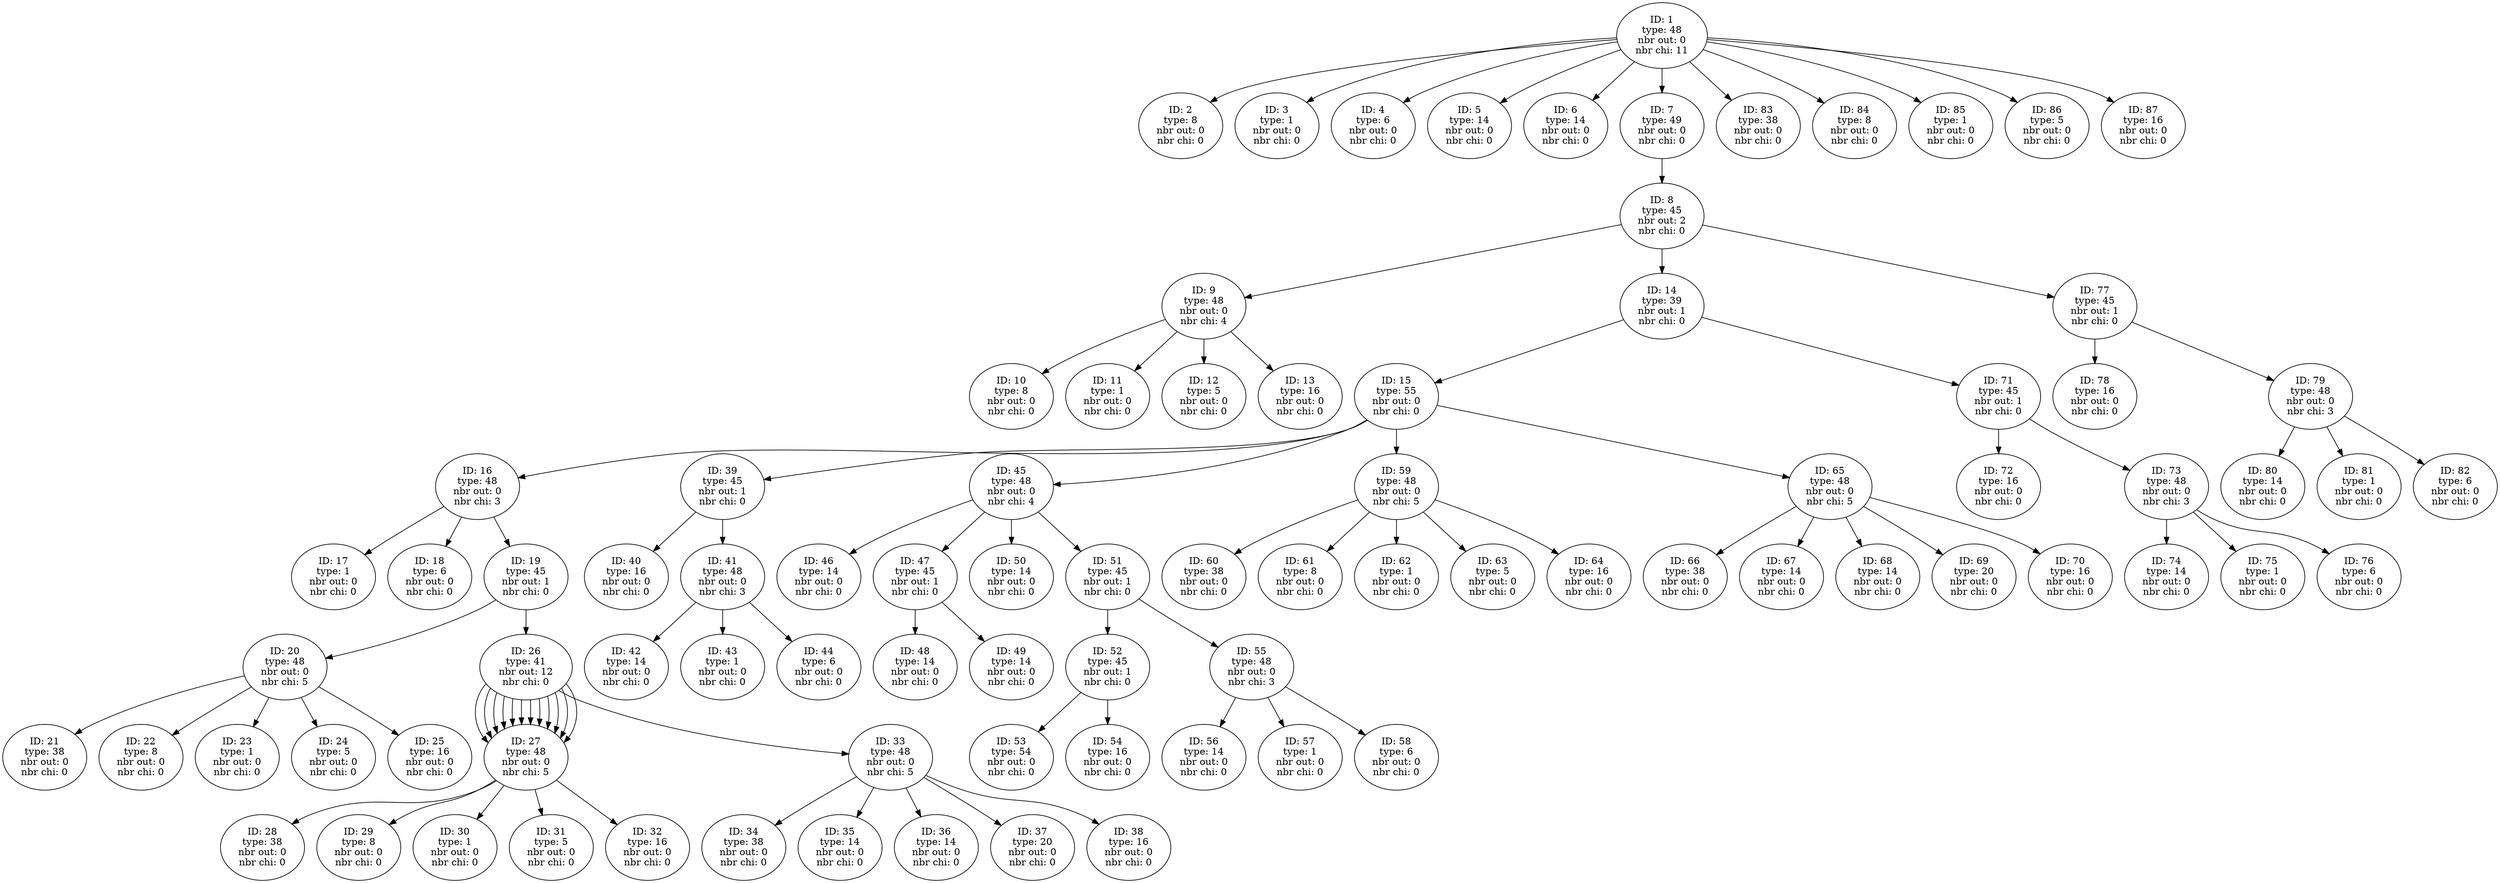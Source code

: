 # Generated Tor  2 Okt 2008 11:04:15 GMT by dot - Graphviz version 2.20.2 (Tue Jul  1 11:56:55 UTC 2008)
#
# 
# real	0m0.219s
# user	0m0.163s
# sys	0m0.039s

digraph pvn {
	graph [ordering=out];
	node [label="\N"];
	graph [bb="0,0,984,1016",
		_draw_="c 5 -white C 5 -white P 4 0 0 0 1016 984 1016 984 0 ",
		xdotversion="1.2"];
	node_1 [label="ID: 1\ntype: 48\nnbr out: 0\nnbr chi: 11", pos="607,365", width="1.19", height="1.10", _draw_="c 5 -black e 607 365 43 40 ", _ldraw_="F 14.000000 11 -Times-Roman c 5 -black T 607 375 0 22 5 -ID: 1 F 14.000000 11 -Times-Roman c 5 -black T 607 363 0 34 8 -type: 48\
 F 14.000000 11 -Times-Roman c 5 -black T 607 351 0 41 10 -nbr out: 0 F 14.000000 11 -Times-Roman c 5 -black T 607 339 0 45 11 -\
nbr chi: 11 "];
	node_2 [label="ID: 2\ntype: 8\nnbr out: 0\nnbr chi: 0", pos="626,282", width="1.11", height="1.10", _draw_="c 5 -black e 626 282 40 40 ", _ldraw_="F 14.000000 11 -Times-Roman c 5 -black T 626 292 0 22 5 -ID: 2 F 14.000000 11 -Times-Roman c 5 -black T 626 280 0 29 7 -type: 8 \
F 14.000000 11 -Times-Roman c 5 -black T 626 268 0 41 10 -nbr out: 0 F 14.000000 11 -Times-Roman c 5 -black T 626 256 0 40 10 -n\
br chi: 0 "];
	node_3 [label="ID: 3\ntype: 1\nnbr out: 0\nnbr chi: 0", pos="638,291", width="1.11", height="1.10", _draw_="c 5 -black e 638 291 40 40 ", _ldraw_="F 14.000000 11 -Times-Roman c 5 -black T 638 301 0 22 5 -ID: 3 F 14.000000 11 -Times-Roman c 5 -black T 638 289 0 29 7 -type: 1 \
F 14.000000 11 -Times-Roman c 5 -black T 638 277 0 41 10 -nbr out: 0 F 14.000000 11 -Times-Roman c 5 -black T 638 265 0 40 10 -n\
br chi: 0 "];
	node_4 [label="ID: 4\ntype: 6\nnbr out: 0\nnbr chi: 0", pos="648,301", width="1.11", height="1.10", _draw_="c 5 -black e 648 301 40 40 ", _ldraw_="F 14.000000 11 -Times-Roman c 5 -black T 648 311 0 22 5 -ID: 4 F 14.000000 11 -Times-Roman c 5 -black T 648 299 0 29 7 -type: 6 \
F 14.000000 11 -Times-Roman c 5 -black T 648 287 0 41 10 -nbr out: 0 F 14.000000 11 -Times-Roman c 5 -black T 648 275 0 40 10 -n\
br chi: 0 "];
	node_5 [label="ID: 5\ntype: 14\nnbr out: 0\nnbr chi: 0", pos="658,312", width="1.11", height="1.10", _draw_="c 5 -black e 658 312 40 40 ", _ldraw_="F 14.000000 11 -Times-Roman c 5 -black T 658 322 0 22 5 -ID: 5 F 14.000000 11 -Times-Roman c 5 -black T 658 310 0 34 8 -type: 14\
 F 14.000000 11 -Times-Roman c 5 -black T 658 298 0 41 10 -nbr out: 0 F 14.000000 11 -Times-Roman c 5 -black T 658 286 0 40 10 -\
nbr chi: 0 "];
	node_6 [label="ID: 6\ntype: 14\nnbr out: 0\nnbr chi: 0", pos="666,324", width="1.11", height="1.10", _draw_="c 5 -black e 666 324 40 40 ", _ldraw_="F 14.000000 11 -Times-Roman c 5 -black T 666 334 0 22 5 -ID: 6 F 14.000000 11 -Times-Roman c 5 -black T 666 322 0 34 8 -type: 14\
 F 14.000000 11 -Times-Roman c 5 -black T 666 310 0 41 10 -nbr out: 0 F 14.000000 11 -Times-Roman c 5 -black T 666 298 0 40 10 -\
nbr chi: 0 "];
	node_7 [label="ID: 7\ntype: 49\nnbr out: 0\nnbr chi: 0", pos="544,400", width="1.11", height="1.10", _draw_="c 5 -black e 544 400 40 40 ", _ldraw_="F 14.000000 11 -Times-Roman c 5 -black T 544 410 0 22 5 -ID: 7 F 14.000000 11 -Times-Roman c 5 -black T 544 398 0 34 8 -type: 49\
 F 14.000000 11 -Times-Roman c 5 -black T 544 386 0 41 10 -nbr out: 0 F 14.000000 11 -Times-Roman c 5 -black T 544 374 0 40 10 -\
nbr chi: 0 "];
	node_8 [label="ID: 8\ntype: 45\nnbr out: 2\nnbr chi: 0", pos="481,435", width="1.11", height="1.10", _draw_="c 5 -black e 481 435 40 40 ", _ldraw_="F 14.000000 11 -Times-Roman c 5 -black T 481 445 0 22 5 -ID: 8 F 14.000000 11 -Times-Roman c 5 -black T 481 433 0 34 8 -type: 45\
 F 14.000000 11 -Times-Roman c 5 -black T 481 421 0 41 10 -nbr out: 2 F 14.000000 11 -Times-Roman c 5 -black T 481 409 0 40 10 -\
nbr chi: 0 "];
	node_9 [label="ID: 9\ntype: 48\nnbr out: 0\nnbr chi: 4", pos="685,429", width="1.11", height="1.10", _draw_="c 5 -black e 685 429 40 40 ", _ldraw_="F 14.000000 11 -Times-Roman c 5 -black T 685 439 0 22 5 -ID: 9 F 14.000000 11 -Times-Roman c 5 -black T 685 427 0 34 8 -type: 48\
 F 14.000000 11 -Times-Roman c 5 -black T 685 415 0 41 10 -nbr out: 0 F 14.000000 11 -Times-Roman c 5 -black T 685 403 0 40 10 -\
nbr chi: 4 "];
	node_10 [label="ID: 10\ntype: 8\nnbr out: 0\nnbr chi: 0", pos="760,411", width="1.11", height="1.10", _draw_="c 5 -black e 760 411 40 40 ", _ldraw_="F 14.000000 11 -Times-Roman c 5 -black T 760 421 0 27 6 -ID: 10 F 14.000000 11 -Times-Roman c 5 -black T 760 409 0 29 7 -type: 8\
 F 14.000000 11 -Times-Roman c 5 -black T 760 397 0 41 10 -nbr out: 0 F 14.000000 11 -Times-Roman c 5 -black T 760 385 0 40 10 -\
nbr chi: 0 "];
	node_11 [label="ID: 11\ntype: 1\nnbr out: 0\nnbr chi: 0", pos="758,433", width="1.11", height="1.10", _draw_="c 5 -black e 758 433 40 40 ", _ldraw_="F 14.000000 11 -Times-Roman c 5 -black T 758 443 0 27 6 -ID: 11 F 14.000000 11 -Times-Roman c 5 -black T 758 431 0 29 7 -type: 1\
 F 14.000000 11 -Times-Roman c 5 -black T 758 419 0 41 10 -nbr out: 0 F 14.000000 11 -Times-Roman c 5 -black T 758 407 0 40 10 -\
nbr chi: 0 "];
	node_12 [label="ID: 12\ntype: 5\nnbr out: 0\nnbr chi: 0", pos="753,454", width="1.11", height="1.10", _draw_="c 5 -black e 753 454 40 40 ", _ldraw_="F 14.000000 11 -Times-Roman c 5 -black T 753 464 0 27 6 -ID: 12 F 14.000000 11 -Times-Roman c 5 -black T 753 452 0 29 7 -type: 5\
 F 14.000000 11 -Times-Roman c 5 -black T 753 440 0 41 10 -nbr out: 0 F 14.000000 11 -Times-Roman c 5 -black T 753 428 0 40 10 -\
nbr chi: 0 "];
	node_13 [label="ID: 13\ntype: 16\nnbr out: 0\nnbr chi: 0", pos="747,475", width="1.11", height="1.10", _draw_="c 5 -black e 747 475 40 40 ", _ldraw_="F 14.000000 11 -Times-Roman c 5 -black T 747 485 0 27 6 -ID: 13 F 14.000000 11 -Times-Roman c 5 -black T 747 473 0 34 8 -type: 1\
6 F 14.000000 11 -Times-Roman c 5 -black T 747 461 0 41 10 -nbr out: 0 F 14.000000 11 -Times-Roman c 5 -black T 747 449 0 40 10 \
-nbr chi: 0 "];
	node_14 [label="ID: 14\ntype: 39\nnbr out: 1\nnbr chi: 0", pos="418,470", width="1.11", height="1.10", _draw_="c 5 -black e 418 470 40 40 ", _ldraw_="F 14.000000 11 -Times-Roman c 5 -black T 418 480 0 27 6 -ID: 14 F 14.000000 11 -Times-Roman c 5 -black T 418 468 0 34 8 -type: 3\
9 F 14.000000 11 -Times-Roman c 5 -black T 418 456 0 41 10 -nbr out: 1 F 14.000000 11 -Times-Roman c 5 -black T 418 444 0 40 10 \
-nbr chi: 0 "];
	node_15 [label="ID: 15\ntype: 55\nnbr out: 0\nnbr chi: 0", pos="380,541", width="1.11", height="1.10", _draw_="c 5 -black e 380 541 40 40 ", _ldraw_="F 14.000000 11 -Times-Roman c 5 -black T 380 551 0 27 6 -ID: 15 F 14.000000 11 -Times-Roman c 5 -black T 380 539 0 34 8 -type: 5\
5 F 14.000000 11 -Times-Roman c 5 -black T 380 527 0 41 10 -nbr out: 0 F 14.000000 11 -Times-Roman c 5 -black T 380 515 0 40 10 \
-nbr chi: 0 "];
	node_16 [label="ID: 16\ntype: 48\nnbr out: 0\nnbr chi: 3", pos="630,675", width="1.11", height="1.10", _draw_="c 5 -black e 630 675 40 40 ", _ldraw_="F 14.000000 11 -Times-Roman c 5 -black T 630 685 0 27 6 -ID: 16 F 14.000000 11 -Times-Roman c 5 -black T 630 673 0 34 8 -type: 4\
8 F 14.000000 11 -Times-Roman c 5 -black T 630 661 0 41 10 -nbr out: 0 F 14.000000 11 -Times-Roman c 5 -black T 630 649 0 40 10 \
-nbr chi: 3 "];
	node_17 [label="ID: 17\ntype: 1\nnbr out: 0\nnbr chi: 0", pos="867,559", width="1.11", height="1.10", _draw_="c 5 -black e 867 559 40 40 ", _ldraw_="F 14.000000 11 -Times-Roman c 5 -black T 867 569 0 27 6 -ID: 17 F 14.000000 11 -Times-Roman c 5 -black T 867 557 0 29 7 -type: 1\
 F 14.000000 11 -Times-Roman c 5 -black T 867 545 0 41 10 -nbr out: 0 F 14.000000 11 -Times-Roman c 5 -black T 867 533 0 40 10 -\
nbr chi: 0 "];
	node_18 [label="ID: 18\ntype: 6\nnbr out: 0\nnbr chi: 0", pos="850,590", width="1.11", height="1.10", _draw_="c 5 -black e 850 590 40 40 ", _ldraw_="F 14.000000 11 -Times-Roman c 5 -black T 850 600 0 27 6 -ID: 18 F 14.000000 11 -Times-Roman c 5 -black T 850 588 0 29 7 -type: 6\
 F 14.000000 11 -Times-Roman c 5 -black T 850 576 0 41 10 -nbr out: 0 F 14.000000 11 -Times-Roman c 5 -black T 850 564 0 40 10 -\
nbr chi: 0 "];
	node_19 [label="ID: 19\ntype: 45\nnbr out: 1\nnbr chi: 0", pos="616,753", width="1.11", height="1.10", _draw_="c 5 -black e 616 753 40 40 ", _ldraw_="F 14.000000 11 -Times-Roman c 5 -black T 616 763 0 27 6 -ID: 19 F 14.000000 11 -Times-Roman c 5 -black T 616 751 0 34 8 -type: 4\
5 F 14.000000 11 -Times-Roman c 5 -black T 616 739 0 41 10 -nbr out: 1 F 14.000000 11 -Times-Roman c 5 -black T 616 727 0 40 10 \
-nbr chi: 0 "];
	node_20 [label="ID: 20\ntype: 48\nnbr out: 0\nnbr chi: 5", pos="825,728", width="1.11", height="1.10", _draw_="c 5 -black e 825 728 40 40 ", _ldraw_="F 14.000000 11 -Times-Roman c 5 -black T 825 738 0 27 6 -ID: 20 F 14.000000 11 -Times-Roman c 5 -black T 825 726 0 34 8 -type: 4\
8 F 14.000000 11 -Times-Roman c 5 -black T 825 714 0 41 10 -nbr out: 0 F 14.000000 11 -Times-Roman c 5 -black T 825 702 0 40 10 \
-nbr chi: 5 "];
	node_21 [label="ID: 21\ntype: 38\nnbr out: 0\nnbr chi: 0", pos="943,709", width="1.11", height="1.10", _draw_="c 5 -black e 943 709 40 40 ", _ldraw_="F 14.000000 11 -Times-Roman c 5 -black T 943 719 0 27 6 -ID: 21 F 14.000000 11 -Times-Roman c 5 -black T 943 707 0 34 8 -type: 3\
8 F 14.000000 11 -Times-Roman c 5 -black T 943 695 0 41 10 -nbr out: 0 F 14.000000 11 -Times-Roman c 5 -black T 943 683 0 40 10 \
-nbr chi: 0 "];
	node_22 [label="ID: 22\ntype: 8\nnbr out: 0\nnbr chi: 0", pos="909,747", width="1.11", height="1.10", _draw_="c 5 -black e 909 747 40 40 ", _ldraw_="F 14.000000 11 -Times-Roman c 5 -black T 909 757 0 27 6 -ID: 22 F 14.000000 11 -Times-Roman c 5 -black T 909 745 0 29 7 -type: 8\
 F 14.000000 11 -Times-Roman c 5 -black T 909 733 0 41 10 -nbr out: 0 F 14.000000 11 -Times-Roman c 5 -black T 909 721 0 40 10 -\
nbr chi: 0 "];
	node_23 [label="ID: 23\ntype: 1\nnbr out: 0\nnbr chi: 0", pos="872,782", width="1.11", height="1.10", _draw_="c 5 -black e 872 782 40 40 ", _ldraw_="F 14.000000 11 -Times-Roman c 5 -black T 872 792 0 27 6 -ID: 23 F 14.000000 11 -Times-Roman c 5 -black T 872 780 0 29 7 -type: 1\
 F 14.000000 11 -Times-Roman c 5 -black T 872 768 0 41 10 -nbr out: 0 F 14.000000 11 -Times-Roman c 5 -black T 872 756 0 40 10 -\
nbr chi: 0 "];
	node_24 [label="ID: 24\ntype: 5\nnbr out: 0\nnbr chi: 0", pos="832,814", width="1.11", height="1.10", _draw_="c 5 -black e 832 814 40 40 ", _ldraw_="F 14.000000 11 -Times-Roman c 5 -black T 832 824 0 27 6 -ID: 24 F 14.000000 11 -Times-Roman c 5 -black T 832 812 0 29 7 -type: 5\
 F 14.000000 11 -Times-Roman c 5 -black T 832 800 0 41 10 -nbr out: 0 F 14.000000 11 -Times-Roman c 5 -black T 832 788 0 40 10 -\
nbr chi: 0 "];
	node_25 [label="ID: 25\ntype: 16\nnbr out: 0\nnbr chi: 0", pos="789,841", width="1.11", height="1.10", _draw_="c 5 -black e 789 841 40 40 ", _ldraw_="F 14.000000 11 -Times-Roman c 5 -black T 789 851 0 27 6 -ID: 25 F 14.000000 11 -Times-Roman c 5 -black T 789 839 0 34 8 -type: 1\
6 F 14.000000 11 -Times-Roman c 5 -black T 789 827 0 41 10 -nbr out: 0 F 14.000000 11 -Times-Roman c 5 -black T 789 815 0 40 10 \
-nbr chi: 0 "];
	node_26 [label="ID: 26\ntype: 41\nnbr out: 12\nnbr chi: 0", pos="522,831", width="1.22", height="1.10", _draw_="c 5 -black e 522 831 44 40 ", _ldraw_="F 14.000000 11 -Times-Roman c 5 -black T 522 841 0 27 6 -ID: 26 F 14.000000 11 -Times-Roman c 5 -black T 522 829 0 34 8 -type: 4\
1 F 14.000000 11 -Times-Roman c 5 -black T 522 817 0 46 11 -nbr out: 12 F 14.000000 11 -Times-Roman c 5 -black T 522 805 0 40 10\
 -nbr chi: 0 "];
	node_27 [label="ID: 27\ntype: 48\nnbr out: 0\nnbr chi: 5", pos="645,894", width="1.11", height="1.10", _draw_="c 5 -black e 645 894 40 40 ", _ldraw_="F 14.000000 11 -Times-Roman c 5 -black T 645 904 0 27 6 -ID: 27 F 14.000000 11 -Times-Roman c 5 -black T 645 892 0 34 8 -type: 4\
8 F 14.000000 11 -Times-Roman c 5 -black T 645 880 0 41 10 -nbr out: 0 F 14.000000 11 -Times-Roman c 5 -black T 645 868 0 40 10 \
-nbr chi: 5 "];
	node_28 [label="ID: 28\ntype: 38\nnbr out: 0\nnbr chi: 0", pos="771,929", width="1.11", height="1.10", _draw_="c 5 -black e 771 929 40 40 ", _ldraw_="F 14.000000 11 -Times-Roman c 5 -black T 771 939 0 27 6 -ID: 28 F 14.000000 11 -Times-Roman c 5 -black T 771 927 0 34 8 -type: 3\
8 F 14.000000 11 -Times-Roman c 5 -black T 771 915 0 41 10 -nbr out: 0 F 14.000000 11 -Times-Roman c 5 -black T 771 903 0 40 10 \
-nbr chi: 0 "];
	node_29 [label="ID: 29\ntype: 8\nnbr out: 0\nnbr chi: 0", pos="716,950", width="1.11", height="1.10", _draw_="c 5 -black e 716 950 40 40 ", _ldraw_="F 14.000000 11 -Times-Roman c 5 -black T 716 960 0 27 6 -ID: 29 F 14.000000 11 -Times-Roman c 5 -black T 716 948 0 29 7 -type: 8\
 F 14.000000 11 -Times-Roman c 5 -black T 716 936 0 41 10 -nbr out: 0 F 14.000000 11 -Times-Roman c 5 -black T 716 924 0 40 10 -\
nbr chi: 0 "];
	node_30 [label="ID: 30\ntype: 1\nnbr out: 0\nnbr chi: 0", pos="660,964", width="1.11", height="1.10", _draw_="c 5 -black e 660 964 40 40 ", _ldraw_="F 14.000000 11 -Times-Roman c 5 -black T 660 974 0 27 6 -ID: 30 F 14.000000 11 -Times-Roman c 5 -black T 660 962 0 29 7 -type: 1\
 F 14.000000 11 -Times-Roman c 5 -black T 660 950 0 41 10 -nbr out: 0 F 14.000000 11 -Times-Roman c 5 -black T 660 938 0 40 10 -\
nbr chi: 0 "];
	node_31 [label="ID: 31\ntype: 5\nnbr out: 0\nnbr chi: 0", pos="602,973", width="1.11", height="1.10", _draw_="c 5 -black e 602 973 40 40 ", _ldraw_="F 14.000000 11 -Times-Roman c 5 -black T 602 983 0 27 6 -ID: 31 F 14.000000 11 -Times-Roman c 5 -black T 602 971 0 29 7 -type: 5\
 F 14.000000 11 -Times-Roman c 5 -black T 602 959 0 41 10 -nbr out: 0 F 14.000000 11 -Times-Roman c 5 -black T 602 947 0 40 10 -\
nbr chi: 0 "];
	node_32 [label="ID: 32\ntype: 16\nnbr out: 0\nnbr chi: 0", pos="544,976", width="1.11", height="1.10", _draw_="c 5 -black e 544 976 40 40 ", _ldraw_="F 14.000000 11 -Times-Roman c 5 -black T 544 986 0 27 6 -ID: 32 F 14.000000 11 -Times-Roman c 5 -black T 544 974 0 34 8 -type: 1\
6 F 14.000000 11 -Times-Roman c 5 -black T 544 962 0 41 10 -nbr out: 0 F 14.000000 11 -Times-Roman c 5 -black T 544 950 0 40 10 \
-nbr chi: 0 "];
	node_33 [label="ID: 33\ntype: 48\nnbr out: 0\nnbr chi: 5", pos="393,881", width="1.11", height="1.10", _draw_="c 5 -black e 393 881 40 40 ", _ldraw_="F 14.000000 11 -Times-Roman c 5 -black T 393 891 0 27 6 -ID: 33 F 14.000000 11 -Times-Roman c 5 -black T 393 879 0 34 8 -type: 4\
8 F 14.000000 11 -Times-Roman c 5 -black T 393 867 0 41 10 -nbr out: 0 F 14.000000 11 -Times-Roman c 5 -black T 393 855 0 40 10 \
-nbr chi: 5 "];
	node_34 [label="ID: 34\ntype: 38\nnbr out: 0\nnbr chi: 0", pos="486,973", width="1.11", height="1.10", _draw_="c 5 -black e 486 973 40 40 ", _ldraw_="F 14.000000 11 -Times-Roman c 5 -black T 486 983 0 27 6 -ID: 34 F 14.000000 11 -Times-Roman c 5 -black T 486 971 0 34 8 -type: 3\
8 F 14.000000 11 -Times-Roman c 5 -black T 486 959 0 41 10 -nbr out: 0 F 14.000000 11 -Times-Roman c 5 -black T 486 947 0 40 10 \
-nbr chi: 0 "];
	node_35 [label="ID: 35\ntype: 14\nnbr out: 0\nnbr chi: 0", pos="428,964", width="1.11", height="1.10", _draw_="c 5 -black e 428 964 40 40 ", _ldraw_="F 14.000000 11 -Times-Roman c 5 -black T 428 974 0 27 6 -ID: 35 F 14.000000 11 -Times-Roman c 5 -black T 428 962 0 34 8 -type: 1\
4 F 14.000000 11 -Times-Roman c 5 -black T 428 950 0 41 10 -nbr out: 0 F 14.000000 11 -Times-Roman c 5 -black T 428 938 0 40 10 \
-nbr chi: 0 "];
	node_36 [label="ID: 36\ntype: 14\nnbr out: 0\nnbr chi: 0", pos="372,950", width="1.11", height="1.10", _draw_="c 5 -black e 372 950 40 40 ", _ldraw_="F 14.000000 11 -Times-Roman c 5 -black T 372 960 0 27 6 -ID: 36 F 14.000000 11 -Times-Roman c 5 -black T 372 948 0 34 8 -type: 1\
4 F 14.000000 11 -Times-Roman c 5 -black T 372 936 0 41 10 -nbr out: 0 F 14.000000 11 -Times-Roman c 5 -black T 372 924 0 40 10 \
-nbr chi: 0 "];
	node_37 [label="ID: 37\ntype: 20\nnbr out: 0\nnbr chi: 0", pos="317,929", width="1.11", height="1.10", _draw_="c 5 -black e 317 929 40 40 ", _ldraw_="F 14.000000 11 -Times-Roman c 5 -black T 317 939 0 27 6 -ID: 37 F 14.000000 11 -Times-Roman c 5 -black T 317 927 0 34 8 -type: 2\
0 F 14.000000 11 -Times-Roman c 5 -black T 317 915 0 41 10 -nbr out: 0 F 14.000000 11 -Times-Roman c 5 -black T 317 903 0 40 10 \
-nbr chi: 0 "];
	node_38 [label="ID: 38\ntype: 16\nnbr out: 0\nnbr chi: 0", pos="264,904", width="1.11", height="1.10", _draw_="c 5 -black e 264 904 40 40 ", _ldraw_="F 14.000000 11 -Times-Roman c 5 -black T 264 914 0 27 6 -ID: 38 F 14.000000 11 -Times-Roman c 5 -black T 264 902 0 34 8 -type: 1\
6 F 14.000000 11 -Times-Roman c 5 -black T 264 890 0 41 10 -nbr out: 0 F 14.000000 11 -Times-Roman c 5 -black T 264 878 0 40 10 \
-nbr chi: 0 "];
	node_39 [label="ID: 39\ntype: 45\nnbr out: 1\nnbr chi: 0", pos="346,609", width="1.11", height="1.10", _draw_="c 5 -black e 346 609 40 40 ", _ldraw_="F 14.000000 11 -Times-Roman c 5 -black T 346 619 0 27 6 -ID: 39 F 14.000000 11 -Times-Roman c 5 -black T 346 607 0 34 8 -type: 4\
5 F 14.000000 11 -Times-Roman c 5 -black T 346 595 0 41 10 -nbr out: 1 F 14.000000 11 -Times-Roman c 5 -black T 346 583 0 40 10 \
-nbr chi: 0 "];
	node_40 [label="ID: 40\ntype: 16\nnbr out: 0\nnbr chi: 0", pos="338,695", width="1.11", height="1.10", _draw_="c 5 -black e 338 695 40 40 ", _ldraw_="F 14.000000 11 -Times-Roman c 5 -black T 338 705 0 27 6 -ID: 40 F 14.000000 11 -Times-Roman c 5 -black T 338 693 0 34 8 -type: 1\
6 F 14.000000 11 -Times-Roman c 5 -black T 338 681 0 41 10 -nbr out: 0 F 14.000000 11 -Times-Roman c 5 -black T 338 669 0 40 10 \
-nbr chi: 0 "];
	node_41 [label="ID: 41\ntype: 48\nnbr out: 0\nnbr chi: 3", pos="283,648", width="1.11", height="1.10", _draw_="c 5 -black e 283 648 40 40 ", _ldraw_="F 14.000000 11 -Times-Roman c 5 -black T 283 658 0 27 6 -ID: 41 F 14.000000 11 -Times-Roman c 5 -black T 283 646 0 34 8 -type: 4\
8 F 14.000000 11 -Times-Roman c 5 -black T 283 634 0 41 10 -nbr out: 0 F 14.000000 11 -Times-Roman c 5 -black T 283 622 0 40 10 \
-nbr chi: 3 "];
	node_42 [label="ID: 42\ntype: 14\nnbr out: 0\nnbr chi: 0", pos="263,728", width="1.11", height="1.10", _draw_="c 5 -black e 263 728 40 40 ", _ldraw_="F 14.000000 11 -Times-Roman c 5 -black T 263 738 0 27 6 -ID: 42 F 14.000000 11 -Times-Roman c 5 -black T 263 726 0 34 8 -type: 1\
4 F 14.000000 11 -Times-Roman c 5 -black T 263 714 0 41 10 -nbr out: 0 F 14.000000 11 -Times-Roman c 5 -black T 263 702 0 40 10 \
-nbr chi: 0 "];
	node_43 [label="ID: 43\ntype: 1\nnbr out: 0\nnbr chi: 0", pos="231,698", width="1.11", height="1.10", _draw_="c 5 -black e 231 698 40 40 ", _ldraw_="F 14.000000 11 -Times-Roman c 5 -black T 231 708 0 27 6 -ID: 43 F 14.000000 11 -Times-Roman c 5 -black T 231 696 0 29 7 -type: 1\
 F 14.000000 11 -Times-Roman c 5 -black T 231 684 0 41 10 -nbr out: 0 F 14.000000 11 -Times-Roman c 5 -black T 231 672 0 40 10 -\
nbr chi: 0 "];
	node_44 [label="ID: 44\ntype: 6\nnbr out: 0\nnbr chi: 0", pos="202,664", width="1.11", height="1.10", _draw_="c 5 -black e 202 664 40 40 ", _ldraw_="F 14.000000 11 -Times-Roman c 5 -black T 202 674 0 27 6 -ID: 44 F 14.000000 11 -Times-Roman c 5 -black T 202 662 0 29 7 -type: 6\
 F 14.000000 11 -Times-Roman c 5 -black T 202 650 0 41 10 -nbr out: 0 F 14.000000 11 -Times-Roman c 5 -black T 202 638 0 40 10 -\
nbr chi: 0 "];
	node_45 [label="ID: 45\ntype: 48\nnbr out: 0\nnbr chi: 4", pos="259,444", width="1.11", height="1.10", _draw_="c 5 -black e 259 444 40 40 ", _ldraw_="F 14.000000 11 -Times-Roman c 5 -black T 259 454 0 27 6 -ID: 45 F 14.000000 11 -Times-Roman c 5 -black T 259 442 0 34 8 -type: 4\
8 F 14.000000 11 -Times-Roman c 5 -black T 259 430 0 41 10 -nbr out: 0 F 14.000000 11 -Times-Roman c 5 -black T 259 418 0 40 10 \
-nbr chi: 4 "];
	node_46 [label="ID: 46\ntype: 14\nnbr out: 0\nnbr chi: 0", pos="238,590", width="1.11", height="1.10", _draw_="c 5 -black e 238 590 40 40 ", _ldraw_="F 14.000000 11 -Times-Roman c 5 -black T 238 600 0 27 6 -ID: 46 F 14.000000 11 -Times-Roman c 5 -black T 238 588 0 34 8 -type: 1\
4 F 14.000000 11 -Times-Roman c 5 -black T 238 576 0 41 10 -nbr out: 0 F 14.000000 11 -Times-Roman c 5 -black T 238 564 0 40 10 \
-nbr chi: 0 "];
	node_47 [label="ID: 47\ntype: 45\nnbr out: 1\nnbr chi: 0", pos="213,542", width="1.11", height="1.10", _draw_="c 5 -black e 213 542 40 40 ", _ldraw_="F 14.000000 11 -Times-Roman c 5 -black T 213 552 0 27 6 -ID: 47 F 14.000000 11 -Times-Roman c 5 -black T 213 540 0 34 8 -type: 4\
5 F 14.000000 11 -Times-Roman c 5 -black T 213 528 0 41 10 -nbr out: 1 F 14.000000 11 -Times-Roman c 5 -black T 213 516 0 40 10 \
-nbr chi: 0 "];
	node_48 [label="ID: 48\ntype: 14\nnbr out: 0\nnbr chi: 0", pos="156,590", width="1.11", height="1.10", _draw_="c 5 -black e 156 590 40 40 ", _ldraw_="F 14.000000 11 -Times-Roman c 5 -black T 156 600 0 27 6 -ID: 48 F 14.000000 11 -Times-Roman c 5 -black T 156 588 0 34 8 -type: 1\
4 F 14.000000 11 -Times-Roman c 5 -black T 156 576 0 41 10 -nbr out: 0 F 14.000000 11 -Times-Roman c 5 -black T 156 564 0 40 10 \
-nbr chi: 0 "];
	node_49 [label="ID: 49\ntype: 14\nnbr out: 0\nnbr chi: 0", pos="139,550", width="1.11", height="1.10", _draw_="c 5 -black e 139 550 40 40 ", _ldraw_="F 14.000000 11 -Times-Roman c 5 -black T 139 560 0 27 6 -ID: 49 F 14.000000 11 -Times-Roman c 5 -black T 139 548 0 34 8 -type: 1\
4 F 14.000000 11 -Times-Roman c 5 -black T 139 536 0 41 10 -nbr out: 0 F 14.000000 11 -Times-Roman c 5 -black T 139 524 0 40 10 \
-nbr chi: 0 "];
	node_50 [label="ID: 50\ntype: 14\nnbr out: 0\nnbr chi: 0", pos="195,490", width="1.11", height="1.10", _draw_="c 5 -black e 195 490 40 40 ", _ldraw_="F 14.000000 11 -Times-Roman c 5 -black T 195 500 0 27 6 -ID: 50 F 14.000000 11 -Times-Roman c 5 -black T 195 488 0 34 8 -type: 1\
4 F 14.000000 11 -Times-Roman c 5 -black T 195 476 0 41 10 -nbr out: 0 F 14.000000 11 -Times-Roman c 5 -black T 195 464 0 40 10 \
-nbr chi: 0 "];
	node_51 [label="ID: 51\ntype: 45\nnbr out: 1\nnbr chi: 0", pos="184,382", width="1.11", height="1.10", _draw_="c 5 -black e 184 382 40 40 ", _ldraw_="F 14.000000 11 -Times-Roman c 5 -black T 184 392 0 27 6 -ID: 51 F 14.000000 11 -Times-Roman c 5 -black T 184 380 0 34 8 -type: 4\
5 F 14.000000 11 -Times-Roman c 5 -black T 184 368 0 41 10 -nbr out: 1 F 14.000000 11 -Times-Roman c 5 -black T 184 356 0 40 10 \
-nbr chi: 0 "];
	node_52 [label="ID: 52\ntype: 45\nnbr out: 1\nnbr chi: 0", pos="114,444", width="1.11", height="1.10", _draw_="c 5 -black e 114 444 40 40 ", _ldraw_="F 14.000000 11 -Times-Roman c 5 -black T 114 454 0 27 6 -ID: 52 F 14.000000 11 -Times-Roman c 5 -black T 114 442 0 34 8 -type: 4\
5 F 14.000000 11 -Times-Roman c 5 -black T 114 430 0 41 10 -nbr out: 1 F 14.000000 11 -Times-Roman c 5 -black T 114 418 0 40 10 \
-nbr chi: 0 "];
	node_53 [label="ID: 53\ntype: 54\nnbr out: 0\nnbr chi: 0", pos="46,476", width="1.11", height="1.10", _draw_="c 5 -black e 46 476 40 40 ", _ldraw_="F 14.000000 11 -Times-Roman c 5 -black T 46 486 0 27 6 -ID: 53 F 14.000000 11 -Times-Roman c 5 -black T 46 474 0 34 8 -type: 54 \
F 14.000000 11 -Times-Roman c 5 -black T 46 462 0 41 10 -nbr out: 0 F 14.000000 11 -Times-Roman c 5 -black T 46 450 0 40 10 -nbr\
 chi: 0 "];
	node_54 [label="ID: 54\ntype: 16\nnbr out: 0\nnbr chi: 0", pos="41,426", width="1.11", height="1.10", _draw_="c 5 -black e 41 426 40 40 ", _ldraw_="F 14.000000 11 -Times-Roman c 5 -black T 41 436 0 27 6 -ID: 54 F 14.000000 11 -Times-Roman c 5 -black T 41 424 0 34 8 -type: 16 \
F 14.000000 11 -Times-Roman c 5 -black T 41 412 0 41 10 -nbr out: 0 F 14.000000 11 -Times-Roman c 5 -black T 41 400 0 40 10 -nbr\
 chi: 0 "];
	node_55 [label="ID: 55\ntype: 48\nnbr out: 0\nnbr chi: 3", pos="117,335", width="1.11", height="1.10", _draw_="c 5 -black e 117 335 40 40 ", _ldraw_="F 14.000000 11 -Times-Roman c 5 -black T 117 345 0 27 6 -ID: 55 F 14.000000 11 -Times-Roman c 5 -black T 117 333 0 34 8 -type: 4\
8 F 14.000000 11 -Times-Roman c 5 -black T 117 321 0 41 10 -nbr out: 0 F 14.000000 11 -Times-Roman c 5 -black T 117 309 0 40 10 \
-nbr chi: 3 "];
	node_56 [label="ID: 56\ntype: 14\nnbr out: 0\nnbr chi: 0", pos="41,374", width="1.11", height="1.10", _draw_="c 5 -black e 41 374 40 40 ", _ldraw_="F 14.000000 11 -Times-Roman c 5 -black T 41 384 0 27 6 -ID: 56 F 14.000000 11 -Times-Roman c 5 -black T 41 372 0 34 8 -type: 14 \
F 14.000000 11 -Times-Roman c 5 -black T 41 360 0 41 10 -nbr out: 0 F 14.000000 11 -Times-Roman c 5 -black T 41 348 0 40 10 -nbr\
 chi: 0 "];
	node_57 [label="ID: 57\ntype: 1\nnbr out: 0\nnbr chi: 0", pos="46,324", width="1.11", height="1.10", _draw_="c 5 -black e 46 324 40 40 ", _ldraw_="F 14.000000 11 -Times-Roman c 5 -black T 46 334 0 27 6 -ID: 57 F 14.000000 11 -Times-Roman c 5 -black T 46 322 0 29 7 -type: 1 F\
 14.000000 11 -Times-Roman c 5 -black T 46 310 0 41 10 -nbr out: 0 F 14.000000 11 -Times-Roman c 5 -black T 46 298 0 40 10 -nbr \
chi: 0 "];
	node_58 [label="ID: 58\ntype: 6\nnbr out: 0\nnbr chi: 0", pos="56,274", width="1.11", height="1.10", _draw_="c 5 -black e 56 274 40 40 ", _ldraw_="F 14.000000 11 -Times-Roman c 5 -black T 56 284 0 27 6 -ID: 58 F 14.000000 11 -Times-Roman c 5 -black T 56 272 0 29 7 -type: 6 F\
 14.000000 11 -Times-Roman c 5 -black T 56 260 0 41 10 -nbr out: 0 F 14.000000 11 -Times-Roman c 5 -black T 56 248 0 40 10 -nbr \
chi: 0 "];
	node_59 [label="ID: 59\ntype: 48\nnbr out: 0\nnbr chi: 5", pos="300,248", width="1.11", height="1.10", _draw_="c 5 -black e 300 248 40 40 ", _ldraw_="F 14.000000 11 -Times-Roman c 5 -black T 300 258 0 27 6 -ID: 59 F 14.000000 11 -Times-Roman c 5 -black T 300 246 0 34 8 -type: 4\
8 F 14.000000 11 -Times-Roman c 5 -black T 300 234 0 41 10 -nbr out: 0 F 14.000000 11 -Times-Roman c 5 -black T 300 222 0 40 10 \
-nbr chi: 5 "];
	node_60 [label="ID: 60\ntype: 38\nnbr out: 0\nnbr chi: 0", pos="206,275", width="1.11", height="1.10", _draw_="c 5 -black e 206 275 40 40 ", _ldraw_="F 14.000000 11 -Times-Roman c 5 -black T 206 285 0 27 6 -ID: 60 F 14.000000 11 -Times-Roman c 5 -black T 206 273 0 34 8 -type: 3\
8 F 14.000000 11 -Times-Roman c 5 -black T 206 261 0 41 10 -nbr out: 0 F 14.000000 11 -Times-Roman c 5 -black T 206 249 0 40 10 \
-nbr chi: 0 "];
	node_61 [label="ID: 61\ntype: 8\nnbr out: 0\nnbr chi: 0", pos="221,241", width="1.11", height="1.10", _draw_="c 5 -black e 221 241 40 40 ", _ldraw_="F 14.000000 11 -Times-Roman c 5 -black T 221 251 0 27 6 -ID: 61 F 14.000000 11 -Times-Roman c 5 -black T 221 239 0 29 7 -type: 8\
 F 14.000000 11 -Times-Roman c 5 -black T 221 227 0 41 10 -nbr out: 0 F 14.000000 11 -Times-Roman c 5 -black T 221 215 0 40 10 -\
nbr chi: 0 "];
	node_62 [label="ID: 62\ntype: 1\nnbr out: 0\nnbr chi: 0", pos="238,210", width="1.11", height="1.10", _draw_="c 5 -black e 238 210 40 40 ", _ldraw_="F 14.000000 11 -Times-Roman c 5 -black T 238 220 0 27 6 -ID: 62 F 14.000000 11 -Times-Roman c 5 -black T 238 208 0 29 7 -type: 1\
 F 14.000000 11 -Times-Roman c 5 -black T 238 196 0 41 10 -nbr out: 0 F 14.000000 11 -Times-Roman c 5 -black T 238 184 0 40 10 -\
nbr chi: 0 "];
	node_63 [label="ID: 63\ntype: 5\nnbr out: 0\nnbr chi: 0", pos="259,180", width="1.11", height="1.10", _draw_="c 5 -black e 259 180 40 40 ", _ldraw_="F 14.000000 11 -Times-Roman c 5 -black T 259 190 0 27 6 -ID: 63 F 14.000000 11 -Times-Roman c 5 -black T 259 178 0 29 7 -type: 5\
 F 14.000000 11 -Times-Roman c 5 -black T 259 166 0 41 10 -nbr out: 0 F 14.000000 11 -Times-Roman c 5 -black T 259 154 0 40 10 -\
nbr chi: 0 "];
	node_64 [label="ID: 64\ntype: 16\nnbr out: 0\nnbr chi: 0", pos="283,152", width="1.11", height="1.10", _draw_="c 5 -black e 283 152 40 40 ", _ldraw_="F 14.000000 11 -Times-Roman c 5 -black T 283 162 0 27 6 -ID: 64 F 14.000000 11 -Times-Roman c 5 -black T 283 150 0 34 8 -type: 1\
6 F 14.000000 11 -Times-Roman c 5 -black T 283 138 0 41 10 -nbr out: 0 F 14.000000 11 -Times-Roman c 5 -black T 283 126 0 40 10 \
-nbr chi: 0 "];
	node_65 [label="ID: 65\ntype: 48\nnbr out: 0\nnbr chi: 5", pos="404,148", width="1.11", height="1.10", _draw_="c 5 -black e 404 148 40 40 ", _ldraw_="F 14.000000 11 -Times-Roman c 5 -black T 404 158 0 27 6 -ID: 65 F 14.000000 11 -Times-Roman c 5 -black T 404 146 0 34 8 -type: 4\
8 F 14.000000 11 -Times-Roman c 5 -black T 404 134 0 41 10 -nbr out: 0 F 14.000000 11 -Times-Roman c 5 -black T 404 122 0 40 10 \
-nbr chi: 5 "];
	node_66 [label="ID: 66\ntype: 38\nnbr out: 0\nnbr chi: 0", pos="310,127", width="1.11", height="1.10", _draw_="c 5 -black e 310 127 40 40 ", _ldraw_="F 14.000000 11 -Times-Roman c 5 -black T 310 137 0 27 6 -ID: 66 F 14.000000 11 -Times-Roman c 5 -black T 310 125 0 34 8 -type: 3\
8 F 14.000000 11 -Times-Roman c 5 -black T 310 113 0 41 10 -nbr out: 0 F 14.000000 11 -Times-Roman c 5 -black T 310 101 0 40 10 \
-nbr chi: 0 "];
	node_67 [label="ID: 67\ntype: 14\nnbr out: 0\nnbr chi: 0", pos="338,105", width="1.11", height="1.10", _draw_="c 5 -black e 338 105 40 40 ", _ldraw_="F 14.000000 11 -Times-Roman c 5 -black T 338 115 0 27 6 -ID: 67 F 14.000000 11 -Times-Roman c 5 -black T 338 103 0 34 8 -type: 1\
4 F 14.000000 11 -Times-Roman c 5 -black T 338 91 0 41 10 -nbr out: 0 F 14.000000 11 -Times-Roman c 5 -black T 338 79 0 40 10 -n\
br chi: 0 "];
	node_68 [label="ID: 68\ntype: 14\nnbr out: 0\nnbr chi: 0", pos="369,85", width="1.11", height="1.10", _draw_="c 5 -black e 369 85 40 40 ", _ldraw_="F 14.000000 11 -Times-Roman c 5 -black T 369 95 0 27 6 -ID: 68 F 14.000000 11 -Times-Roman c 5 -black T 369 83 0 34 8 -type: 14 \
F 14.000000 11 -Times-Roman c 5 -black T 369 71 0 41 10 -nbr out: 0 F 14.000000 11 -Times-Roman c 5 -black T 369 59 0 40 10 -nbr\
 chi: 0 "];
	node_69 [label="ID: 69\ntype: 20\nnbr out: 0\nnbr chi: 0", pos="402,69", width="1.11", height="1.10", _draw_="c 5 -black e 402 69 40 40 ", _ldraw_="F 14.000000 11 -Times-Roman c 5 -black T 402 79 0 27 6 -ID: 69 F 14.000000 11 -Times-Roman c 5 -black T 402 67 0 34 8 -type: 20 \
F 14.000000 11 -Times-Roman c 5 -black T 402 55 0 41 10 -nbr out: 0 F 14.000000 11 -Times-Roman c 5 -black T 402 43 0 40 10 -nbr\
 chi: 0 "];
	node_70 [label="ID: 70\ntype: 16\nnbr out: 0\nnbr chi: 0", pos="436,57", width="1.11", height="1.10", _draw_="c 5 -black e 436 57 40 40 ", _ldraw_="F 14.000000 11 -Times-Roman c 5 -black T 436 67 0 27 6 -ID: 70 F 14.000000 11 -Times-Roman c 5 -black T 436 55 0 34 8 -type: 16 \
F 14.000000 11 -Times-Roman c 5 -black T 436 43 0 41 10 -nbr out: 0 F 14.000000 11 -Times-Roman c 5 -black T 436 31 0 40 10 -nbr\
 chi: 0 "];
	node_71 [label="ID: 71\ntype: 45\nnbr out: 1\nnbr chi: 0", pos="533,184", width="1.11", height="1.10", _draw_="c 5 -black e 533 184 40 40 ", _ldraw_="F 14.000000 11 -Times-Roman c 5 -black T 533 194 0 27 6 -ID: 71 F 14.000000 11 -Times-Roman c 5 -black T 533 182 0 34 8 -type: 4\
5 F 14.000000 11 -Times-Roman c 5 -black T 533 170 0 41 10 -nbr out: 1 F 14.000000 11 -Times-Roman c 5 -black T 533 158 0 40 10 \
-nbr chi: 0 "];
	node_72 [label="ID: 72\ntype: 16\nnbr out: 0\nnbr chi: 0", pos="486,118", width="1.11", height="1.10", _draw_="c 5 -black e 486 118 40 40 ", _ldraw_="F 14.000000 11 -Times-Roman c 5 -black T 486 128 0 27 6 -ID: 72 F 14.000000 11 -Times-Roman c 5 -black T 486 116 0 34 8 -type: 1\
6 F 14.000000 11 -Times-Roman c 5 -black T 486 104 0 41 10 -nbr out: 0 F 14.000000 11 -Times-Roman c 5 -black T 486 92 0 40 10 -\
nbr chi: 0 "];
	node_73 [label="ID: 73\ntype: 48\nnbr out: 0\nnbr chi: 3", pos="544,112", width="1.11", height="1.10", _draw_="c 5 -black e 544 112 40 40 ", _ldraw_="F 14.000000 11 -Times-Roman c 5 -black T 544 122 0 27 6 -ID: 73 F 14.000000 11 -Times-Roman c 5 -black T 544 110 0 34 8 -type: 4\
8 F 14.000000 11 -Times-Roman c 5 -black T 544 98 0 41 10 -nbr out: 0 F 14.000000 11 -Times-Roman c 5 -black T 544 86 0 40 10 -n\
br chi: 3 "];
	node_74 [label="ID: 74\ntype: 14\nnbr out: 0\nnbr chi: 0", pos="508,42", width="1.11", height="1.10", _draw_="c 5 -black e 508 42 40 40 ", _ldraw_="F 14.000000 11 -Times-Roman c 5 -black T 508 52 0 27 6 -ID: 74 F 14.000000 11 -Times-Roman c 5 -black T 508 40 0 34 8 -type: 14 \
F 14.000000 11 -Times-Roman c 5 -black T 508 28 0 41 10 -nbr out: 0 F 14.000000 11 -Times-Roman c 5 -black T 508 16 0 40 10 -nbr\
 chi: 0 "];
	node_75 [label="ID: 75\ntype: 1\nnbr out: 0\nnbr chi: 0", pos="544,40", width="1.11", height="1.10", _draw_="c 5 -black e 544 40 40 40 ", _ldraw_="F 14.000000 11 -Times-Roman c 5 -black T 544 50 0 27 6 -ID: 75 F 14.000000 11 -Times-Roman c 5 -black T 544 38 0 29 7 -type: 1 F\
 14.000000 11 -Times-Roman c 5 -black T 544 26 0 41 10 -nbr out: 0 F 14.000000 11 -Times-Roman c 5 -black T 544 14 0 40 10 -nbr \
chi: 0 "];
	node_76 [label="ID: 76\ntype: 6\nnbr out: 0\nnbr chi: 0", pos="580,42", width="1.11", height="1.10", _draw_="c 5 -black e 580 42 40 40 ", _ldraw_="F 14.000000 11 -Times-Roman c 5 -black T 580 52 0 27 6 -ID: 76 F 14.000000 11 -Times-Roman c 5 -black T 580 40 0 29 7 -type: 6 F\
 14.000000 11 -Times-Roman c 5 -black T 580 28 0 41 10 -nbr out: 0 F 14.000000 11 -Times-Roman c 5 -black T 580 16 0 40 10 -nbr \
chi: 0 "];
	node_77 [label="ID: 77\ntype: 45\nnbr out: 1\nnbr chi: 0", pos="594,265", width="1.11", height="1.10", _draw_="c 5 -black e 594 265 40 40 ", _ldraw_="F 14.000000 11 -Times-Roman c 5 -black T 594 275 0 27 6 -ID: 77 F 14.000000 11 -Times-Roman c 5 -black T 594 263 0 34 8 -type: 4\
5 F 14.000000 11 -Times-Roman c 5 -black T 594 251 0 41 10 -nbr out: 1 F 14.000000 11 -Times-Roman c 5 -black T 594 239 0 40 10 \
-nbr chi: 0 "];
	node_78 [label="ID: 78\ntype: 16\nnbr out: 0\nnbr chi: 0", pos="587,188", width="1.11", height="1.10", _draw_="c 5 -black e 587 188 40 40 ", _ldraw_="F 14.000000 11 -Times-Roman c 5 -black T 587 198 0 27 6 -ID: 78 F 14.000000 11 -Times-Roman c 5 -black T 587 186 0 34 8 -type: 1\
6 F 14.000000 11 -Times-Roman c 5 -black T 587 174 0 41 10 -nbr out: 0 F 14.000000 11 -Times-Roman c 5 -black T 587 162 0 40 10 \
-nbr chi: 0 "];
	node_79 [label="ID: 79\ntype: 48\nnbr out: 0\nnbr chi: 3", pos="629,202", width="1.11", height="1.10", _draw_="c 5 -black e 629 202 40 40 ", _ldraw_="F 14.000000 11 -Times-Roman c 5 -black T 629 212 0 27 6 -ID: 79 F 14.000000 11 -Times-Roman c 5 -black T 629 200 0 34 8 -type: 4\
8 F 14.000000 11 -Times-Roman c 5 -black T 629 188 0 41 10 -nbr out: 0 F 14.000000 11 -Times-Roman c 5 -black T 629 176 0 40 10 \
-nbr chi: 3 "];
	node_80 [label="ID: 80\ntype: 14\nnbr out: 0\nnbr chi: 0", pos="630,125", width="1.11", height="1.10", _draw_="c 5 -black e 630 125 40 40 ", _ldraw_="F 14.000000 11 -Times-Roman c 5 -black T 630 135 0 27 6 -ID: 80 F 14.000000 11 -Times-Roman c 5 -black T 630 123 0 34 8 -type: 1\
4 F 14.000000 11 -Times-Roman c 5 -black T 630 111 0 41 10 -nbr out: 0 F 14.000000 11 -Times-Roman c 5 -black T 630 99 0 40 10 -\
nbr chi: 0 "];
	node_81 [label="ID: 81\ntype: 1\nnbr out: 0\nnbr chi: 0", pos="658,135", width="1.11", height="1.10", _draw_="c 5 -black e 658 135 40 40 ", _ldraw_="F 14.000000 11 -Times-Roman c 5 -black T 658 145 0 27 6 -ID: 81 F 14.000000 11 -Times-Roman c 5 -black T 658 133 0 29 7 -type: 1\
 F 14.000000 11 -Times-Roman c 5 -black T 658 121 0 41 10 -nbr out: 0 F 14.000000 11 -Times-Roman c 5 -black T 658 109 0 40 10 -\
nbr chi: 0 "];
	node_82 [label="ID: 82\ntype: 6\nnbr out: 0\nnbr chi: 0", pos="684,148", width="1.11", height="1.10", _draw_="c 5 -black e 684 148 40 40 ", _ldraw_="F 14.000000 11 -Times-Roman c 5 -black T 684 158 0 27 6 -ID: 82 F 14.000000 11 -Times-Roman c 5 -black T 684 146 0 29 7 -type: 6\
 F 14.000000 11 -Times-Roman c 5 -black T 684 134 0 41 10 -nbr out: 0 F 14.000000 11 -Times-Roman c 5 -black T 684 122 0 40 10 -\
nbr chi: 0 "];
	node_83 [label="ID: 83\ntype: 38\nnbr out: 0\nnbr chi: 0", pos="673,337", width="1.11", height="1.10", _draw_="c 5 -black e 673 337 40 40 ", _ldraw_="F 14.000000 11 -Times-Roman c 5 -black T 673 347 0 27 6 -ID: 83 F 14.000000 11 -Times-Roman c 5 -black T 673 335 0 34 8 -type: 3\
8 F 14.000000 11 -Times-Roman c 5 -black T 673 323 0 41 10 -nbr out: 0 F 14.000000 11 -Times-Roman c 5 -black T 673 311 0 40 10 \
-nbr chi: 0 "];
	node_84 [label="ID: 84\ntype: 8\nnbr out: 0\nnbr chi: 0", pos="679,350", width="1.11", height="1.10", _draw_="c 5 -black e 679 350 40 40 ", _ldraw_="F 14.000000 11 -Times-Roman c 5 -black T 679 360 0 27 6 -ID: 84 F 14.000000 11 -Times-Roman c 5 -black T 679 348 0 29 7 -type: 8\
 F 14.000000 11 -Times-Roman c 5 -black T 679 336 0 41 10 -nbr out: 0 F 14.000000 11 -Times-Roman c 5 -black T 679 324 0 40 10 -\
nbr chi: 0 "];
	node_85 [label="ID: 85\ntype: 1\nnbr out: 0\nnbr chi: 0", pos="683,364", width="1.11", height="1.10", _draw_="c 5 -black e 683 364 40 40 ", _ldraw_="F 14.000000 11 -Times-Roman c 5 -black T 683 374 0 27 6 -ID: 85 F 14.000000 11 -Times-Roman c 5 -black T 683 362 0 29 7 -type: 1\
 F 14.000000 11 -Times-Roman c 5 -black T 683 350 0 41 10 -nbr out: 0 F 14.000000 11 -Times-Roman c 5 -black T 683 338 0 40 10 -\
nbr chi: 0 "];
	node_86 [label="ID: 86\ntype: 5\nnbr out: 0\nnbr chi: 0", pos="686,378", width="1.11", height="1.10", _draw_="c 5 -black e 686 378 40 40 ", _ldraw_="F 14.000000 11 -Times-Roman c 5 -black T 686 388 0 27 6 -ID: 86 F 14.000000 11 -Times-Roman c 5 -black T 686 376 0 29 7 -type: 5\
 F 14.000000 11 -Times-Roman c 5 -black T 686 364 0 41 10 -nbr out: 0 F 14.000000 11 -Times-Roman c 5 -black T 686 352 0 40 10 -\
nbr chi: 0 "];
	node_87 [label="ID: 87\ntype: 16\nnbr out: 0\nnbr chi: 0", pos="688,393", width="1.11", height="1.10", _draw_="c 5 -black e 688 393 40 40 ", _ldraw_="F 14.000000 11 -Times-Roman c 5 -black T 688 403 0 27 6 -ID: 87 F 14.000000 11 -Times-Roman c 5 -black T 688 391 0 34 8 -type: 1\
6 F 14.000000 11 -Times-Roman c 5 -black T 688 379 0 41 10 -nbr out: 0 F 14.000000 11 -Times-Roman c 5 -black T 688 367 0 40 10 \
-nbr chi: 0 "];
	node_1 -> node_2 [pos="e,617,321 616,326 616,326 616,326 616,326", _draw_="c 5 -black B 4 616 326 616 326 616 326 616 326 ", _hdraw_="S 5 -solid S 15 -setlinewidth(1) c 5 -black C 5 -black P 3 618 331 617 321 612 330 "];
	node_1 -> node_3 [pos="e,623,328 623,328 623,328 623,328 623,328", _draw_="c 5 -black B 4 623 328 623 328 623 328 623 328 ", _hdraw_="S 5 -solid S 15 -setlinewidth(1) c 5 -black C 5 -black P 3 637 335 623 328 630 342 "];
	node_1 -> node_4 [pos="e,629,331 629,331 629,331 629,331 629,331", _draw_="c 5 -black B 4 629 331 629 331 629 331 629 331 ", _hdraw_="S 5 -solid S 15 -setlinewidth(1) c 5 -black C 5 -black P 3 643 338 629 331 636 345 "];
	node_1 -> node_5 [pos="e,635,335 635,335 635,335 635,335 635,335", _draw_="c 5 -black B 4 635 335 635 335 635 335 635 335 ", _hdraw_="S 5 -solid S 15 -setlinewidth(1) c 5 -black C 5 -black P 3 649 342 635 335 642 349 "];
	node_1 -> node_6 [pos="e,641,341 641,341 641,341 641,341 641,341", _draw_="c 5 -black B 4 641 341 641 341 641 341 641 341 ", _hdraw_="S 5 -solid S 15 -setlinewidth(1) c 5 -black C 5 -black P 3 655 348 641 341 648 355 "];
	node_1 -> node_7 [pos="e,570,386 570,386 570,386 570,386 570,386", _draw_="c 5 -black B 4 570 386 570 386 570 386 570 386 ", _hdraw_="S 5 -solid S 15 -setlinewidth(1) c 5 -black C 5 -black P 3 584 393 570 386 577 400 "];
	node_7 -> node_8 [pos="e,509,420 509,420 509,420 509,420 509,420", _draw_="c 5 -black B 4 509 420 509 420 509 420 509 420 ", _hdraw_="S 5 -solid S 15 -setlinewidth(1) c 5 -black C 5 -black P 3 523 427 509 420 516 434 "];
	node_8 -> node_9 [pos="e,645,430 521,434 554,433 600,431 635,430", _draw_="c 5 -black B 4 521 434 554 433 600 431 635 430 ", _hdraw_="S 5 -solid S 15 -setlinewidth(1) c 5 -black C 5 -black P 3 635 434 645 430 635 427 "];
	node_9 -> node_10 [pos="e,724,420 724,420 724,420 724,420 724,420", _draw_="c 5 -black B 4 724 420 724 420 724 420 724 420 ", _hdraw_="S 5 -solid S 15 -setlinewidth(1) c 5 -black C 5 -black P 3 738 427 724 420 731 434 "];
	node_9 -> node_11 [pos="e,725,431 725,431 725,431 725,431 725,431", _draw_="c 5 -black B 4 725 431 725 431 725 431 725 431 ", _hdraw_="S 5 -solid S 15 -setlinewidth(1) c 5 -black C 5 -black P 3 739 438 725 431 732 445 "];
	node_9 -> node_12 [pos="e,723,443 723,443 723,443 723,443 723,443", _draw_="c 5 -black B 4 723 443 723 443 723 443 723 443 ", _hdraw_="S 5 -solid S 15 -setlinewidth(1) c 5 -black C 5 -black P 3 737 450 723 443 730 457 "];
	node_9 -> node_13 [pos="e,717,453 717,453 717,453 717,453 717,453", _draw_="c 5 -black B 4 717 453 717 453 717 453 717 453 ", _hdraw_="S 5 -solid S 15 -setlinewidth(1) c 5 -black C 5 -black P 3 731 460 717 453 724 467 "];
	node_8 -> node_14 [pos="e,446,455 446,455 446,455 446,455 446,455", _draw_="c 5 -black B 4 446 455 446 455 446 455 446 455 ", _hdraw_="S 5 -solid S 15 -setlinewidth(1) c 5 -black C 5 -black P 3 460 462 446 455 453 469 "];
	node_14 -> node_15 [pos="e,399,506 399,505 399,505 399,505 399,506", _draw_="c 5 -black B 4 399 505 399 505 399 505 399 506 ", _hdraw_="S 5 -solid S 15 -setlinewidth(1) c 5 -black C 5 -black P 3 413 513 399 506 406 520 "];
	node_15 -> node_16 [pos="e,594,656 415,560 460,584 537,626 585,651", _draw_="c 5 -black B 4 415 560 460 584 537 626 585 651 ", _hdraw_="S 5 -solid S 15 -setlinewidth(1) c 5 -black C 5 -black P 3 584 654 594 656 587 648 "];
	node_16 -> node_17 [pos="e,831,577 666,657 707,636 776,603 822,581", _draw_="c 5 -black B 4 666 657 707 636 776 603 822 581 ", _hdraw_="S 5 -solid S 15 -setlinewidth(1) c 5 -black C 5 -black P 3 823 584 831 577 820 578 "];
	node_16 -> node_18 [pos="e,812,604 667,661 705,646 762,624 802,608", _draw_="c 5 -black B 4 667 661 705 646 762 624 802 608 ", _hdraw_="S 5 -solid S 15 -setlinewidth(1) c 5 -black C 5 -black P 3 804 611 812 604 801 604 "];
	node_16 -> node_19 [pos="e,623,714 623,714 623,714 623,714 623,714", _draw_="c 5 -black B 4 623 714 623 714 623 714 623 714 ", _hdraw_="S 5 -solid S 15 -setlinewidth(1) c 5 -black C 5 -black P 3 637 721 623 714 630 728 "];
	node_19 -> node_20 [pos="e,785,733 656,748 690,744 738,738 775,734", _draw_="c 5 -black B 4 656 748 690 744 738 738 775 734 ", _hdraw_="S 5 -solid S 15 -setlinewidth(1) c 5 -black C 5 -black P 3 775 737 785 733 775 731 "];
	node_20 -> node_21 [pos="e,903,715 865,722 874,721 884,719 893,717", _draw_="c 5 -black B 4 865 722 874 721 884 719 893 717 ", _hdraw_="S 5 -solid S 15 -setlinewidth(1) c 5 -black C 5 -black P 3 894 720 903 715 893 714 "];
	node_20 -> node_22 [pos="e,870,738 864,737 864,737 864,737 864,737", _draw_="c 5 -black B 4 864 737 864 737 864 737 864 737 ", _hdraw_="S 5 -solid S 15 -setlinewidth(1) c 5 -black C 5 -black P 3 860 740 870 738 861 733 "];
	node_20 -> node_23 [pos="e,851,758 851,758 851,758 851,758 851,758", _draw_="c 5 -black B 4 851 758 851 758 851 758 851 758 ", _hdraw_="S 5 -solid S 15 -setlinewidth(1) c 5 -black C 5 -black P 3 865 765 851 758 858 772 "];
	node_20 -> node_24 [pos="e,829,775 828,767 828,767 828,767 828,767", _draw_="c 5 -black B 4 828 767 828 767 828 767 828 767 ", _hdraw_="S 5 -solid S 15 -setlinewidth(1) c 5 -black C 5 -black P 3 824 766 829 775 831 765 "];
	node_20 -> node_25 [pos="e,801,803 813,766 810,775 807,784 804,793", _draw_="c 5 -black B 4 813 766 810 775 807 784 804 793 ", _hdraw_="S 5 -solid S 15 -setlinewidth(1) c 5 -black C 5 -black P 3 801 792 801 803 807 794 "];
	node_19 -> node_26 [pos="e,554,804 585,779 578,785 570,791 562,797", _draw_="c 5 -black B 4 585 779 578 785 570 791 562 797 ", _hdraw_="S 5 -solid S 15 -setlinewidth(1) c 5 -black C 5 -black P 3 559 795 554 804 564 800 "];
	node_26 -> node_27 [pos="e,619,924 512,869 512,920 567,951 610,929", _draw_="c 5 -black B 4 512 869 512 920 567 951 610 929 ", _hdraw_="S 5 -solid S 15 -setlinewidth(1) c 5 -black C 5 -black P 3 612 932 619 924 609 926 "];
	node_27 -> node_28 [pos="e,732,918 684,905 696,908 710,912 722,915", _draw_="c 5 -black B 4 684 905 696 908 710 912 722 915 ", _hdraw_="S 5 -solid S 15 -setlinewidth(1) c 5 -black C 5 -black P 3 721 918 732 918 723 912 "];
	node_27 -> node_29 [pos="e,684,925 676,919 676,919 676,919 676,919", _draw_="c 5 -black B 4 676 919 676 919 676 919 676 919 ", _hdraw_="S 5 -solid S 15 -setlinewidth(1) c 5 -black C 5 -black P 3 674 922 684 925 678 916 "];
	node_27 -> node_30 [pos="e,653,933 653,933 653,933 653,933 653,933", _draw_="c 5 -black B 4 653 933 653 933 653 933 653 933 ", _hdraw_="S 5 -solid S 15 -setlinewidth(1) c 5 -black C 5 -black P 3 667 940 653 933 660 947 "];
	node_27 -> node_31 [pos="e,621,938 626,929 626,929 626,929 626,929", _draw_="c 5 -black B 4 626 929 626 929 626 929 626 929 ", _hdraw_="S 5 -solid S 15 -setlinewidth(1) c 5 -black C 5 -black P 3 623 928 621 938 629 931 "];
	node_27 -> node_32 [pos="e,575,951 614,919 604,927 593,936 583,944", _draw_="c 5 -black B 4 614 919 604 927 593 936 583 944 ", _hdraw_="S 5 -solid S 15 -setlinewidth(1) c 5 -black C 5 -black P 3 580 942 575 951 585 947 "];
	node_26 -> node_27 [pos="e,654,855 548,799 587,773 643,799 653,845", _draw_="c 5 -black B 4 548 799 587 773 643 799 653 845 ", _hdraw_="S 5 -solid S 15 -setlinewidth(1) c 5 -black C 5 -black P 3 650 845 654 855 656 845 "];
	node_26 -> node_27 [pos="e,649,855 553,802 586,791 631,812 646,845", _draw_="c 5 -black B 4 553 802 586 791 631 812 646 845 ", _hdraw_="S 5 -solid S 15 -setlinewidth(1) c 5 -black C 5 -black P 3 643 846 649 855 649 844 "];
	node_26 -> node_27 [pos="e,642,855 559,809 586,808 618,825 636,847", _draw_="c 5 -black B 4 559 809 586 808 618 825 636 847 ", _hdraw_="S 5 -solid S 15 -setlinewidth(1) c 5 -black C 5 -black P 3 633 849 642 855 639 845 "];
	node_26 -> node_27 [pos="e,631,857 565,820 585,825 607,836 624,850", _draw_="c 5 -black B 4 565 820 585 825 607 836 624 850 ", _hdraw_="S 5 -solid S 15 -setlinewidth(1) c 5 -black C 5 -black P 3 621 852 631 857 626 847 "];
	node_26 -> node_27 [pos="e,621,862 566,833 581,839 598,847 612,856", _draw_="c 5 -black B 4 566 833 581 839 598 847 612 856 ", _hdraw_="S 5 -solid S 15 -setlinewidth(1) c 5 -black C 5 -black P 3 611 859 621 862 615 854 "];
	node_26 -> node_27 [pos="e,612,871 563,846 576,852 590,860 603,866", _draw_="c 5 -black B 4 563 846 576 852 590 860 603 866 ", _hdraw_="S 5 -solid S 15 -setlinewidth(1) c 5 -black C 5 -black P 3 602 869 612 871 605 863 "];
	node_26 -> node_27 [pos="e,607,882 556,856 569,863 584,871 598,878", _draw_="c 5 -black B 4 556 856 569 863 584 871 598 878 ", _hdraw_="S 5 -solid S 15 -setlinewidth(1) c 5 -black C 5 -black P 3 596 881 607 882 599 875 "];
	node_26 -> node_27 [pos="e,605,894 546,864 560,874 578,884 596,891", _draw_="c 5 -black B 4 546 864 560 874 578 884 596 891 ", _hdraw_="S 5 -solid S 15 -setlinewidth(1) c 5 -black C 5 -black P 3 594 894 605 894 597 888 "];
	node_26 -> node_27 [pos="e,606,906 534,869 550,885 574,898 596,904", _draw_="c 5 -black B 4 534 869 550 885 574 898 596 904 ", _hdraw_="S 5 -solid S 15 -setlinewidth(1) c 5 -black C 5 -black P 3 596 907 606 906 597 901 "];
	node_26 -> node_27 [pos="e,611,916 523,871 536,895 571,915 601,916", _draw_="c 5 -black B 4 523 871 536 895 571 915 601 916 ", _hdraw_="S 5 -solid S 15 -setlinewidth(1) c 5 -black C 5 -black P 3 601 920 611 916 601 913 "];
	node_26 -> node_27 [pos="e,616,921 516,870 524,907 570,932 606,924", _draw_="c 5 -black B 4 516 870 524 907 570 932 606 924 ", _hdraw_="S 5 -solid S 15 -setlinewidth(1) c 5 -black C 5 -black P 3 607 927 616 921 605 921 "];
	node_26 -> node_33 [pos="e,430,866 482,847 469,852 454,857 440,863", _draw_="c 5 -black B 4 482 847 469 852 454 857 440 863 ", _hdraw_="S 5 -solid S 15 -setlinewidth(1) c 5 -black C 5 -black P 3 439 860 430 866 441 866 "];
	node_33 -> node_34 [pos="e,458,945 421,909 431,918 441,928 451,938", _draw_="c 5 -black B 4 421 909 431 918 441 928 451 938 ", _hdraw_="S 5 -solid S 15 -setlinewidth(1) c 5 -black C 5 -black P 3 448 940 458 945 453 935 "];
	node_33 -> node_35 [pos="e,412,928 408,918 408,918 408,918 408,919", _draw_="c 5 -black B 4 408 918 408 918 408 918 408 919 ", _hdraw_="S 5 -solid S 15 -setlinewidth(1) c 5 -black C 5 -black P 3 405 920 412 928 411 917 "];
	node_33 -> node_36 [pos="e,381,919 381,919 381,919 381,919 381,919", _draw_="c 5 -black B 4 381 919 381 919 381 919 381 919 ", _hdraw_="S 5 -solid S 15 -setlinewidth(1) c 5 -black C 5 -black P 3 395 926 381 919 388 933 "];
	node_33 -> node_37 [pos="e,351,907 359,902 359,902 359,902 359,902", _draw_="c 5 -black B 4 359 902 359 902 359 902 359 902 ", _hdraw_="S 5 -solid S 15 -setlinewidth(1) c 5 -black C 5 -black P 3 358 899 351 907 361 905 "];
	node_33 -> node_38 [pos="e,303,897 354,888 341,890 327,893 313,895", _draw_="c 5 -black B 4 354 888 341 890 327 893 313 895 ", _hdraw_="S 5 -solid S 15 -setlinewidth(1) c 5 -black C 5 -black P 3 312 892 303 897 313 898 "];
	node_15 -> node_39 [pos="e,362,577 362,577 362,577 362,577 362,577", _draw_="c 5 -black B 4 362 577 362 577 362 577 362 577 ", _hdraw_="S 5 -solid S 15 -setlinewidth(1) c 5 -black C 5 -black P 3 376 584 362 577 369 591 "];
	node_39 -> node_40 [pos="e,341,656 342,648 342,648 342,648 342,648", _draw_="c 5 -black B 4 342 648 342 648 342 648 342 648 ", _hdraw_="S 5 -solid S 15 -setlinewidth(1) c 5 -black C 5 -black P 3 339 646 341 656 346 647 "];
	node_39 -> node_41 [pos="e,312,630 312,630 312,630 312,630 312,630", _draw_="c 5 -black B 4 312 630 312 630 312 630 312 630 ", _hdraw_="S 5 -solid S 15 -setlinewidth(1) c 5 -black C 5 -black P 3 326 637 312 630 319 644 "];
	node_41 -> node_42 [pos="e,272,689 273,687 273,687 273,687 273,687", _draw_="c 5 -black B 4 273 687 273 687 273 687 273 687 ", _hdraw_="S 5 -solid S 15 -setlinewidth(1) c 5 -black C 5 -black P 3 273 678 272 689 280 682 "];
	node_41 -> node_43 [pos="e,254,676 254,676 254,676 254,676 254,676", _draw_="c 5 -black B 4 254 676 254 676 254 676 254 676 ", _hdraw_="S 5 -solid S 15 -setlinewidth(1) c 5 -black C 5 -black P 3 268 683 254 676 261 690 "];
	node_41 -> node_44 [pos="e,242,656 243,656 243,656 243,656 243,656", _draw_="c 5 -black B 4 243 656 243 656 243 656 243 656 ", _hdraw_="S 5 -solid S 15 -setlinewidth(1) c 5 -black C 5 -black P 3 252 653 242 656 252 660 "];
	node_15 -> node_45 [pos="e,291,469 349,516 334,504 315,489 299,475", _draw_="c 5 -black B 4 349 516 334 504 315 489 299 475 ", _hdraw_="S 5 -solid S 15 -setlinewidth(1) c 5 -black C 5 -black P 3 301 472 291 469 297 478 "];
	node_45 -> node_46 [pos="e,243,551 253,483 250,501 247,522 244,541", _draw_="c 5 -black B 4 253 483 250 501 247 522 244 541 ", _hdraw_="S 5 -solid S 15 -setlinewidth(1) c 5 -black C 5 -black P 3 241 541 243 551 247 541 "];
	node_45 -> node_47 [pos="e,230,506 242,480 240,486 237,491 235,497", _draw_="c 5 -black B 4 242 480 240 486 237 491 235 497 ", _hdraw_="S 5 -solid S 15 -setlinewidth(1) c 5 -black C 5 -black P 3 232 496 230 506 238 499 "];
	node_47 -> node_48 [pos="e,182,568 182,568 182,568 182,568 182,568", _draw_="c 5 -black B 4 182 568 182 568 182 568 182 568 ", _hdraw_="S 5 -solid S 15 -setlinewidth(1) c 5 -black C 5 -black P 3 196 575 182 568 189 582 "];
	node_47 -> node_49 [pos="e,173,546 173,546 173,546 173,546 173,546", _draw_="c 5 -black B 4 173 546 173 546 173 546 173 546 ", _hdraw_="S 5 -solid S 15 -setlinewidth(1) c 5 -black C 5 -black P 3 187 553 173 546 180 560 "];
	node_45 -> node_50 [pos="e,227,467 227,467 227,467 227,467 227,467", _draw_="c 5 -black B 4 227 467 227 467 227 467 227 467 ", _hdraw_="S 5 -solid S 15 -setlinewidth(1) c 5 -black C 5 -black P 3 241 474 227 467 234 481 "];
	node_45 -> node_51 [pos="e,215,408 228,418 227,417 225,416 223,414", _draw_="c 5 -black B 4 228 418 227 417 225 416 223 414 ", _hdraw_="S 5 -solid S 15 -setlinewidth(1) c 5 -black C 5 -black P 3 225 411 215 408 221 417 "];
	node_51 -> node_52 [pos="e,144,417 154,409 153,410 153,410 152,411", _draw_="c 5 -black B 4 154 409 153 410 153 410 152 411 ", _hdraw_="S 5 -solid S 15 -setlinewidth(1) c 5 -black C 5 -black P 3 150 408 144 417 154 414 "];
	node_52 -> node_53 [pos="e,78,461 78,461 78,461 78,461 78,461", _draw_="c 5 -black B 4 78 461 78 461 78 461 78 461 ", _hdraw_="S 5 -solid S 15 -setlinewidth(1) c 5 -black C 5 -black P 3 92 468 78 461 85 475 "];
	node_52 -> node_54 [pos="e,75,434 75,434 75,434 75,434 75,434", _draw_="c 5 -black B 4 75 434 75 434 75 434 75 434 ", _hdraw_="S 5 -solid S 15 -setlinewidth(1) c 5 -black C 5 -black P 3 89 441 75 434 82 448 "];
	node_51 -> node_55 [pos="e,150,358 151,359 151,359 151,359 151,359", _draw_="c 5 -black B 4 151 359 151 359 151 359 151 359 ", _hdraw_="S 5 -solid S 15 -setlinewidth(1) c 5 -black C 5 -black P 3 160 363 150 358 155 368 "];
	node_55 -> node_56 [pos="e,77,355 81,353 81,353 81,353 81,353", _draw_="c 5 -black B 4 81 353 81 353 81 353 81 353 ", _hdraw_="S 5 -solid S 15 -setlinewidth(1) c 5 -black C 5 -black P 3 84 347 77 355 88 354 "];
	node_55 -> node_57 [pos="e,77,329 77,329 77,329 77,329 77,329", _draw_="c 5 -black B 4 77 329 77 329 77 329 77 329 ", _hdraw_="S 5 -solid S 15 -setlinewidth(1) c 5 -black C 5 -black P 3 91 336 77 329 84 343 "];
	node_55 -> node_58 [pos="e,84,302 89,307 89,307 89,307 89,307", _draw_="c 5 -black B 4 89 307 89 307 89 307 89 307 ", _hdraw_="S 5 -solid S 15 -setlinewidth(1) c 5 -black C 5 -black P 3 94 307 84 302 89 312 "];
	node_15 -> node_59 [pos="e,310,286 370,503 355,449 329,354 313,296", _draw_="c 5 -black B 4 370 503 355 449 329 354 313 296 ", _hdraw_="S 5 -solid S 15 -setlinewidth(1) c 5 -black C 5 -black P 3 316 295 310 286 310 297 "];
	node_59 -> node_60 [pos="e,245,264 261,259 259,260 257,260 255,261", _draw_="c 5 -black B 4 261 259 259 260 257 260 255 261 ", _hdraw_="S 5 -solid S 15 -setlinewidth(1) c 5 -black C 5 -black P 3 254 258 245 264 256 264 "];
	node_59 -> node_61 [pos="e,260,244 260,244 260,244 260,244 260,244", _draw_="c 5 -black B 4 260 244 260 244 260 244 260 244 ", _hdraw_="S 5 -solid S 15 -setlinewidth(1) c 5 -black C 5 -black P 3 274 251 260 244 267 258 "];
	node_59 -> node_62 [pos="e,266,227 266,227 266,227 266,227 266,227", _draw_="c 5 -black B 4 266 227 266 227 266 227 266 227 ", _hdraw_="S 5 -solid S 15 -setlinewidth(1) c 5 -black C 5 -black P 3 280 234 266 227 273 241 "];
	node_59 -> node_63 [pos="e,280,214 280,214 280,214 280,214 280,214", _draw_="c 5 -black B 4 280 214 280 214 280 214 280 214 ", _hdraw_="S 5 -solid S 15 -setlinewidth(1) c 5 -black C 5 -black P 3 294 221 280 214 287 228 "];
	node_59 -> node_64 [pos="e,290,191 293,209 293,206 292,204 292,201", _draw_="c 5 -black B 4 293 209 293 206 292 204 292 201 ", _hdraw_="S 5 -solid S 15 -setlinewidth(1) c 5 -black C 5 -black P 3 295 200 290 191 289 201 "];
	node_15 -> node_65 [pos="e,402,187 382,502 387,429 396,277 401,197", _draw_="c 5 -black B 4 382 502 387 429 396 277 401 197 ", _hdraw_="S 5 -solid S 15 -setlinewidth(1) c 5 -black C 5 -black P 3 404 197 402 187 398 197 "];
	node_65 -> node_66 [pos="e,349,136 365,139 363,139 361,138 359,138", _draw_="c 5 -black B 4 365 139 363 139 361 138 359 138 ", _hdraw_="S 5 -solid S 15 -setlinewidth(1) c 5 -black C 5 -black P 3 359 135 349 136 358 141 "];
	node_65 -> node_67 [pos="e,370,126 370,126 370,126 370,126 370,126", _draw_="c 5 -black B 4 370 126 370 126 370 126 370 126 ", _hdraw_="S 5 -solid S 15 -setlinewidth(1) c 5 -black C 5 -black P 3 384 133 370 126 377 140 "];
	node_65 -> node_68 [pos="e,385,113 385,113 385,113 385,113 385,113", _draw_="c 5 -black B 4 385 113 385 113 385 113 385 113 ", _hdraw_="S 5 -solid S 15 -setlinewidth(1) c 5 -black C 5 -black P 3 399 120 385 113 392 127 "];
	node_65 -> node_69 [pos="e,403,109 403,109 403,109 403,109 403,109", _draw_="c 5 -black B 4 403 109 403 109 403 109 403 109 ", _hdraw_="S 5 -solid S 15 -setlinewidth(1) c 5 -black C 5 -black P 3 417 116 403 109 410 123 "];
	node_65 -> node_70 [pos="e,423,94 417,110 418,108 419,106 419,104", _draw_="c 5 -black B 4 417 110 418 108 419 106 419 104 ", _hdraw_="S 5 -solid S 15 -setlinewidth(1) c 5 -black C 5 -black P 3 423 105 423 94 416 102 "];
	node_14 -> node_71 [pos="e,518,221 433,433 454,381 492,287 514,230", _draw_="c 5 -black B 4 433 433 454 381 492 287 514 230 ", _hdraw_="S 5 -solid S 15 -setlinewidth(1) c 5 -black C 5 -black P 3 517 232 518 221 511 229 "];
	node_71 -> node_72 [pos="e,509,150 510,151 510,151 510,151 510,151", _draw_="c 5 -black B 4 510 151 510 151 510 151 510 151 ", _hdraw_="S 5 -solid S 15 -setlinewidth(1) c 5 -black C 5 -black P 3 519 155 509 150 514 160 "];
	node_71 -> node_73 [pos="e,539,145 539,145 539,145 539,145 539,145", _draw_="c 5 -black B 4 539 145 539 145 539 145 539 145 ", _hdraw_="S 5 -solid S 15 -setlinewidth(1) c 5 -black C 5 -black P 3 553 152 539 145 546 159 "];
	node_73 -> node_74 [pos="e,526,77 526,77 526,77 526,77 526,77", _draw_="c 5 -black B 4 526 77 526 77 526 77 526 77 ", _hdraw_="S 5 -solid S 15 -setlinewidth(1) c 5 -black C 5 -black P 3 540 84 526 77 533 91 "];
	node_73 -> node_75 [pos="e,544,72 544,72 544,72 544,72 544,72", _draw_="c 5 -black B 4 544 72 544 72 544 72 544 72 ", _hdraw_="S 5 -solid S 15 -setlinewidth(1) c 5 -black C 5 -black P 3 558 79 544 72 551 86 "];
	node_73 -> node_76 [pos="e,562,77 562,77 562,77 562,77 562,77", _draw_="c 5 -black B 4 562 77 562 77 562 77 562 77 ", _hdraw_="S 5 -solid S 15 -setlinewidth(1) c 5 -black C 5 -black P 3 576 84 562 77 569 91 "];
	node_8 -> node_77 [pos="e,572,298 503,402 521,375 547,336 566,306", _draw_="c 5 -black B 4 503 402 521 375 547 336 566 306 ", _hdraw_="S 5 -solid S 15 -setlinewidth(1) c 5 -black C 5 -black P 3 569 308 572 298 563 304 "];
	node_77 -> node_78 [pos="e,590,226 590,226 590,226 590,226 590,226", _draw_="c 5 -black B 4 590 226 590 226 590 226 590 226 ", _hdraw_="S 5 -solid S 15 -setlinewidth(1) c 5 -black C 5 -black P 3 604 233 590 226 597 240 "];
	node_77 -> node_79 [pos="e,613,230 613,230 613,230 613,230 613,230", _draw_="c 5 -black B 4 613 230 613 230 613 230 613 230 ", _hdraw_="S 5 -solid S 15 -setlinewidth(1) c 5 -black C 5 -black P 3 627 237 613 230 620 244 "];
	node_79 -> node_80 [pos="e,630,162 630,162 630,162 630,162 630,162", _draw_="c 5 -black B 4 630 162 630 162 630 162 630 162 ", _hdraw_="S 5 -solid S 15 -setlinewidth(1) c 5 -black C 5 -black P 3 644 169 630 162 637 176 "];
	node_79 -> node_81 [pos="e,645,165 645,165 645,165 645,165 645,165", _draw_="c 5 -black B 4 645 165 645 165 645 165 645 165 ", _hdraw_="S 5 -solid S 15 -setlinewidth(1) c 5 -black C 5 -black P 3 659 172 645 165 652 179 "];
	node_79 -> node_82 [pos="e,657,174 657,174 657,174 657,174 657,174", _draw_="c 5 -black B 4 657 174 657 174 657 174 657 174 ", _hdraw_="S 5 -solid S 15 -setlinewidth(1) c 5 -black C 5 -black P 3 671 181 657 174 664 188 "];
	node_1 -> node_83 [pos="e,646,348 646,348 646,348 646,348 646,348", _draw_="c 5 -black B 4 646 348 646 348 646 348 646 348 ", _hdraw_="S 5 -solid S 15 -setlinewidth(1) c 5 -black C 5 -black P 3 660 355 646 348 653 362 "];
	node_1 -> node_84 [pos="e,649,356 649,356 649,356 649,356 649,356", _draw_="c 5 -black B 4 649 356 649 356 649 356 649 356 ", _hdraw_="S 5 -solid S 15 -setlinewidth(1) c 5 -black C 5 -black P 3 663 363 649 356 656 370 "];
	node_1 -> node_85 [pos="e,650,364 650,364 650,364 650,364 650,364", _draw_="c 5 -black B 4 650 364 650 364 650 364 650 364 ", _hdraw_="S 5 -solid S 15 -setlinewidth(1) c 5 -black C 5 -black P 3 664 371 650 364 657 378 "];
	node_1 -> node_86 [pos="e,650,372 650,372 650,372 650,372 650,372", _draw_="c 5 -black B 4 650 372 650 372 650 372 650 372 ", _hdraw_="S 5 -solid S 15 -setlinewidth(1) c 5 -black C 5 -black P 3 664 379 650 372 657 386 "];
	node_1 -> node_87 [pos="e,650,380 648,379 648,379 648,379 649,379", _draw_="c 5 -black B 4 648 379 648 379 648 379 649 379 ", _hdraw_="S 5 -solid S 15 -setlinewidth(1) c 5 -black C 5 -black P 3 640 375 650 380 645 370 "];
}

